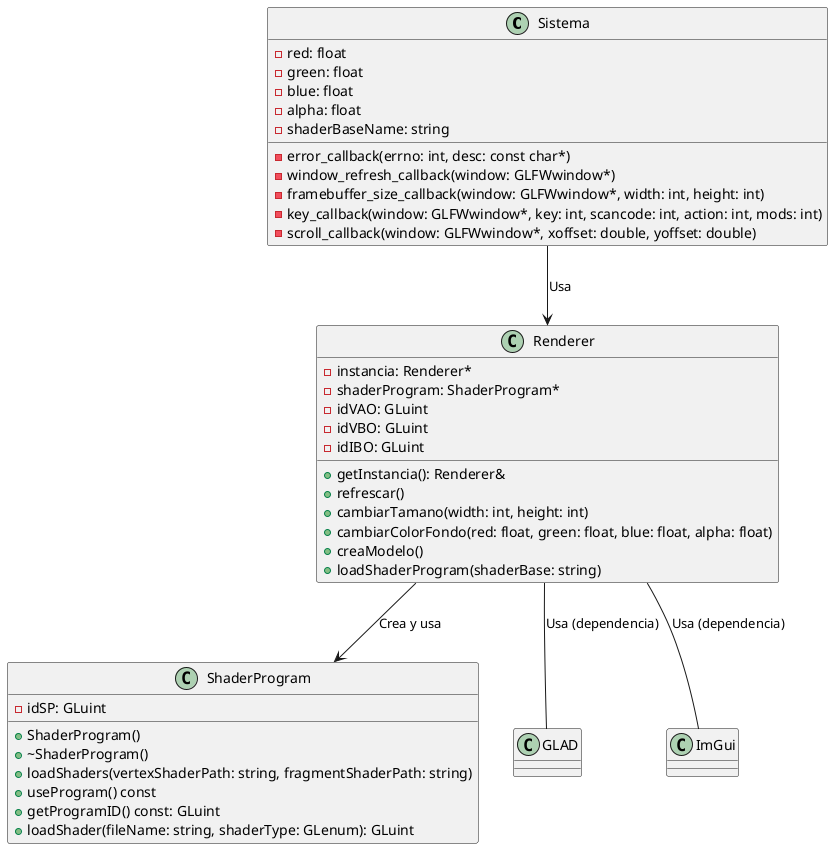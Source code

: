 @startuml
'https://plantuml.com/class-diagram

!define RECTANGLE class

RECTANGLE Sistema {
    - red: float
    - green: float
    - blue: float
    - alpha: float
    - shaderBaseName: string
    - error_callback(errno: int, desc: const char*)
    - window_refresh_callback(window: GLFWwindow*)
    - framebuffer_size_callback(window: GLFWwindow*, width: int, height: int)
    - key_callback(window: GLFWwindow*, key: int, scancode: int, action: int, mods: int)
    - scroll_callback(window: GLFWwindow*, xoffset: double, yoffset: double)
}

' Clase Renderer (Singleton)
RECTANGLE Renderer {
    - instancia: Renderer*
    - shaderProgram: ShaderProgram*
    - idVAO: GLuint
    - idVBO: GLuint
    - idIBO: GLuint
    + getInstancia(): Renderer&
    + refrescar()
    + cambiarTamano(width: int, height: int)
    + cambiarColorFondo(red: float, green: float, blue: float, alpha: float)
    + creaModelo()
    + loadShaderProgram(shaderBase: string)
}

' Clase ShaderProgram
RECTANGLE ShaderProgram {
    - idSP: GLuint
    + ShaderProgram()
    + ~ShaderProgram()
    + loadShaders(vertexShaderPath: string, fragmentShaderPath: string)
    + useProgram() const
    + getProgramID() const: GLuint
    + loadShader(fileName: string, shaderType: GLenum): GLuint
}

allowmixing
Sistema --> Renderer : "Usa"
Renderer --> ShaderProgram : "Crea y usa"
Renderer -- GLAD : "Usa (dependencia)"
Renderer -- ImGui : "Usa (dependencia)"

' Colección de dependencias
collections GLAD
collections ImGui

@enduml
